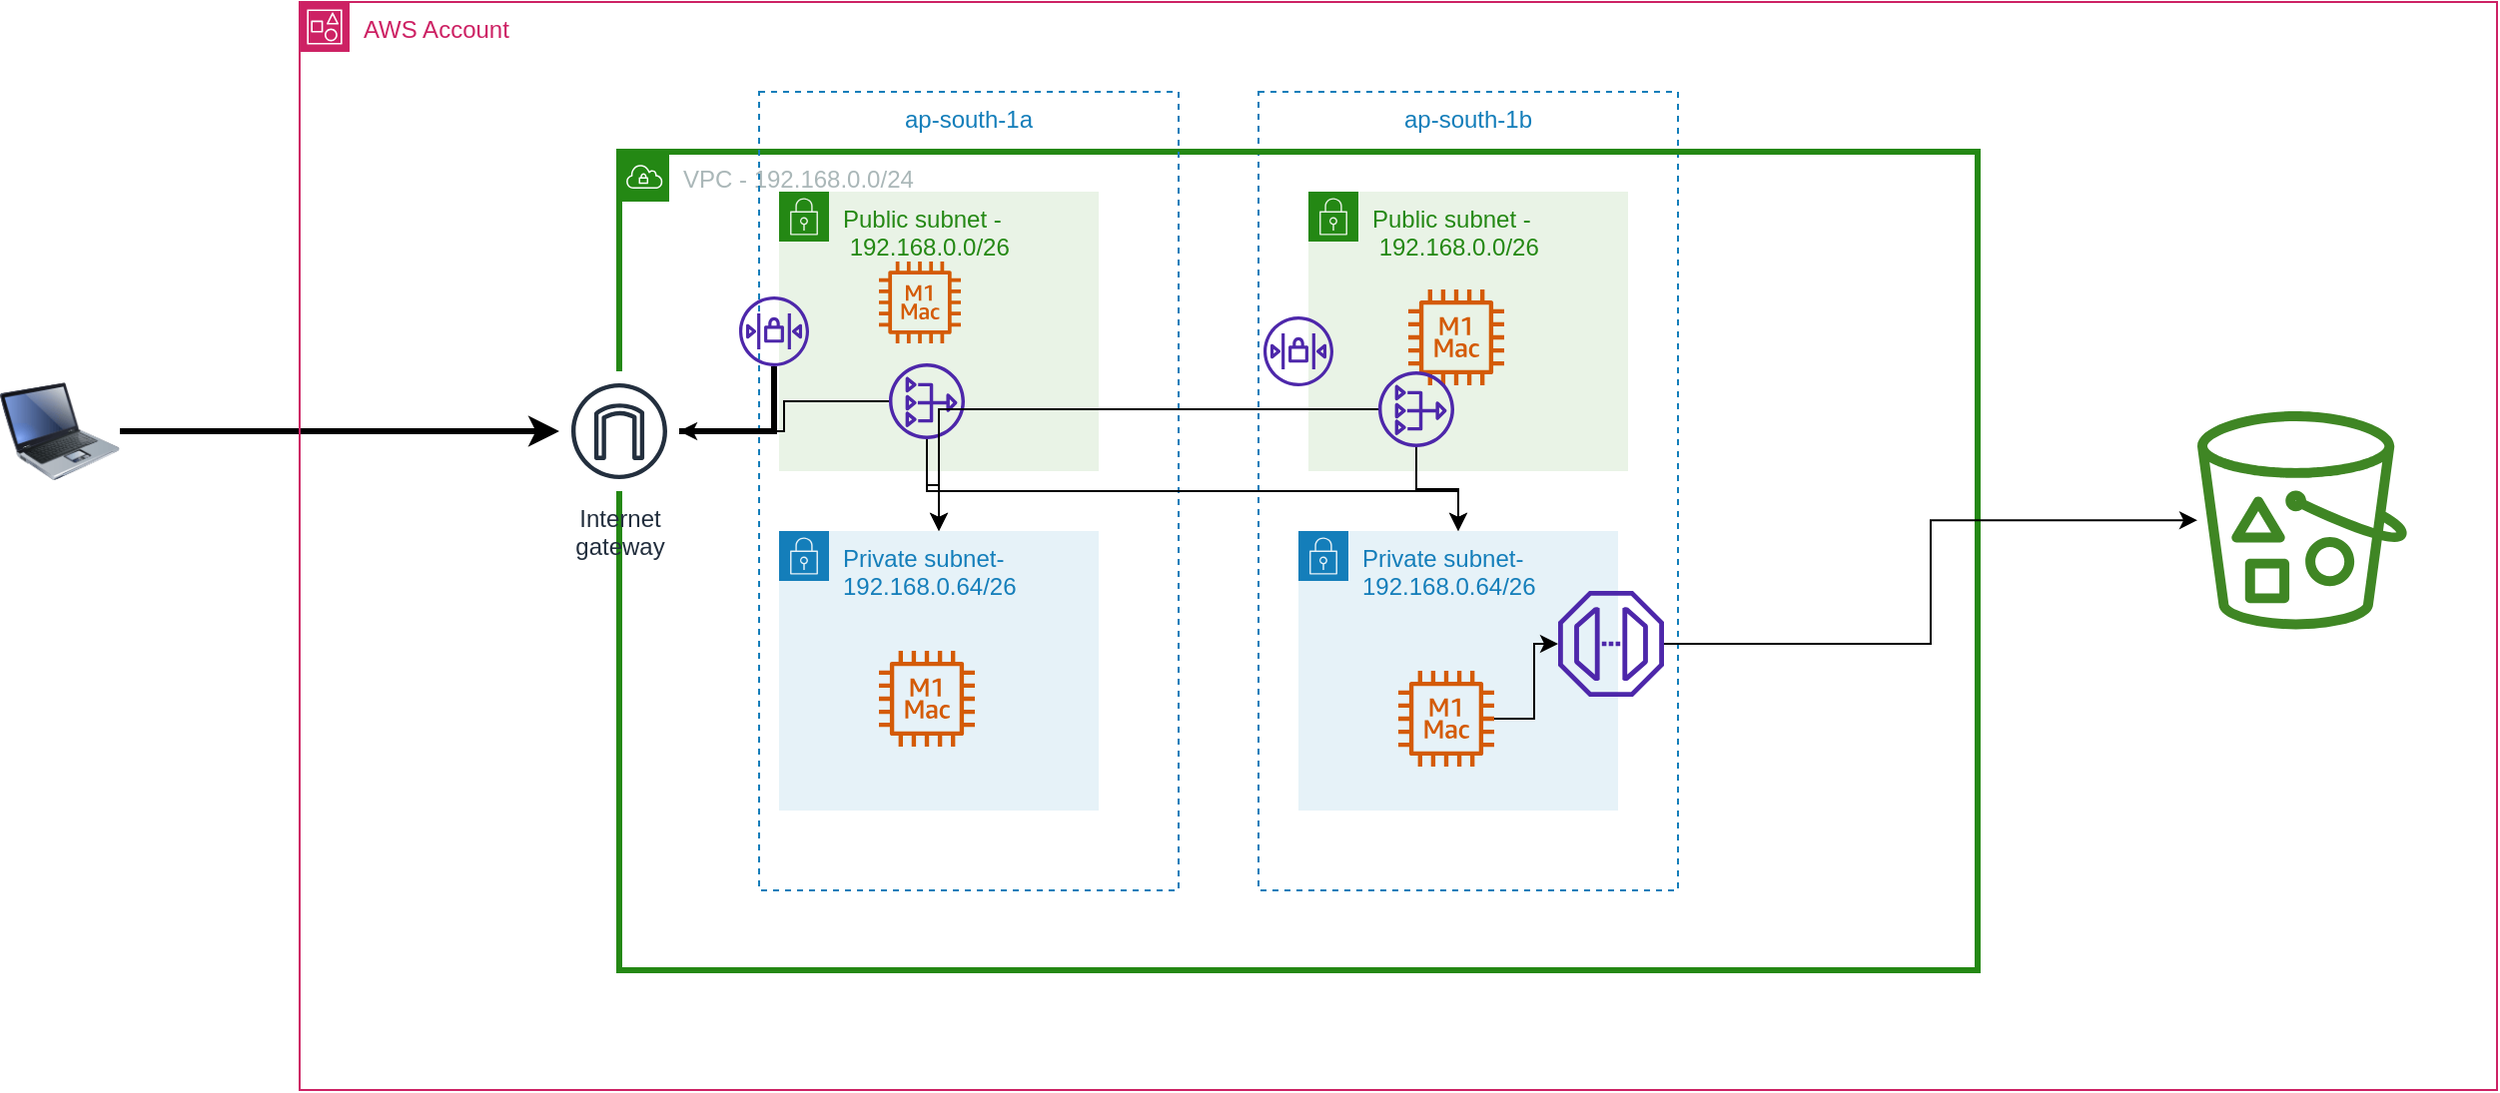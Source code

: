 <mxfile version="19.0.3" type="device"><diagram id="BQWz04HbwDQ6h0M2rR3J" name="Page-1"><mxGraphModel dx="2293" dy="594" grid="1" gridSize="10" guides="1" tooltips="1" connect="1" arrows="1" fold="1" page="1" pageScale="1" pageWidth="827" pageHeight="1169" math="0" shadow="0"><root><mxCell id="0"/><mxCell id="1" parent="0"/><mxCell id="lYfPIaRboAofVGadphp5-5" value="ap-south-1b" style="fillColor=none;strokeColor=#147EBA;dashed=1;verticalAlign=top;fontStyle=0;fontColor=#147EBA;" parent="1" vertex="1"><mxGeometry x="400" y="50" width="210" height="400" as="geometry"/></mxCell><mxCell id="lYfPIaRboAofVGadphp5-1" value="VPC - 192.168.0.0/24" style="points=[[0,0],[0.25,0],[0.5,0],[0.75,0],[1,0],[1,0.25],[1,0.5],[1,0.75],[1,1],[0.75,1],[0.5,1],[0.25,1],[0,1],[0,0.75],[0,0.5],[0,0.25]];outlineConnect=0;gradientColor=none;html=1;whiteSpace=wrap;fontSize=12;fontStyle=0;container=1;pointerEvents=0;collapsible=0;recursiveResize=0;shape=mxgraph.aws4.group;grIcon=mxgraph.aws4.group_vpc;strokeColor=#248814;fillColor=none;verticalAlign=top;align=left;spacingLeft=30;fontColor=#AAB7B8;dashed=0;strokeWidth=3;" parent="1" vertex="1"><mxGeometry x="80" y="80" width="680" height="410" as="geometry"/></mxCell><mxCell id="lYfPIaRboAofVGadphp5-4" value="ap-south-1a" style="fillColor=none;strokeColor=#147EBA;dashed=1;verticalAlign=top;fontStyle=0;fontColor=#147EBA;" parent="lYfPIaRboAofVGadphp5-1" vertex="1"><mxGeometry x="70" y="-30" width="210" height="400" as="geometry"/></mxCell><mxCell id="lYfPIaRboAofVGadphp5-2" value="Public subnet -&amp;nbsp;192.168.0.0/26" style="points=[[0,0],[0.25,0],[0.5,0],[0.75,0],[1,0],[1,0.25],[1,0.5],[1,0.75],[1,1],[0.75,1],[0.5,1],[0.25,1],[0,1],[0,0.75],[0,0.5],[0,0.25]];outlineConnect=0;gradientColor=none;html=1;whiteSpace=wrap;fontSize=12;fontStyle=0;container=1;pointerEvents=0;collapsible=0;recursiveResize=0;shape=mxgraph.aws4.group;grIcon=mxgraph.aws4.group_security_group;grStroke=0;strokeColor=#248814;fillColor=#E9F3E6;verticalAlign=top;align=left;spacingLeft=30;fontColor=#248814;dashed=0;" parent="lYfPIaRboAofVGadphp5-1" vertex="1"><mxGeometry x="80" y="20" width="160" height="140" as="geometry"/></mxCell><mxCell id="lYfPIaRboAofVGadphp5-11" value="" style="sketch=0;outlineConnect=0;fontColor=#232F3E;gradientColor=none;fillColor=#D45B07;strokeColor=none;dashed=0;verticalLabelPosition=bottom;verticalAlign=top;align=center;html=1;fontSize=12;fontStyle=0;aspect=fixed;pointerEvents=1;shape=mxgraph.aws4.ec2_m1_mac_instance;" parent="lYfPIaRboAofVGadphp5-2" vertex="1"><mxGeometry x="50" y="35" width="41" height="41" as="geometry"/></mxCell><mxCell id="wtbr9s3kxHHzDSzgK8zg-2" value="" style="sketch=0;outlineConnect=0;fontColor=#232F3E;gradientColor=none;fillColor=#4D27AA;strokeColor=none;dashed=0;verticalLabelPosition=bottom;verticalAlign=top;align=center;html=1;fontSize=12;fontStyle=0;aspect=fixed;pointerEvents=1;shape=mxgraph.aws4.nat_gateway;" vertex="1" parent="lYfPIaRboAofVGadphp5-2"><mxGeometry x="55" y="86" width="38" height="38" as="geometry"/></mxCell><mxCell id="lYfPIaRboAofVGadphp5-3" value="Private subnet-192.168.0.64/26" style="points=[[0,0],[0.25,0],[0.5,0],[0.75,0],[1,0],[1,0.25],[1,0.5],[1,0.75],[1,1],[0.75,1],[0.5,1],[0.25,1],[0,1],[0,0.75],[0,0.5],[0,0.25]];outlineConnect=0;gradientColor=none;html=1;whiteSpace=wrap;fontSize=12;fontStyle=0;container=1;pointerEvents=0;collapsible=0;recursiveResize=0;shape=mxgraph.aws4.group;grIcon=mxgraph.aws4.group_security_group;grStroke=0;strokeColor=#147EBA;fillColor=#E6F2F8;verticalAlign=top;align=left;spacingLeft=30;fontColor=#147EBA;dashed=0;" parent="lYfPIaRboAofVGadphp5-1" vertex="1"><mxGeometry x="340" y="190" width="160" height="140" as="geometry"/></mxCell><mxCell id="lYfPIaRboAofVGadphp5-16" value="Private subnet-192.168.0.64/26" style="points=[[0,0],[0.25,0],[0.5,0],[0.75,0],[1,0],[1,0.25],[1,0.5],[1,0.75],[1,1],[0.75,1],[0.5,1],[0.25,1],[0,1],[0,0.75],[0,0.5],[0,0.25]];outlineConnect=0;gradientColor=none;html=1;whiteSpace=wrap;fontSize=12;fontStyle=0;container=1;pointerEvents=0;collapsible=0;recursiveResize=0;shape=mxgraph.aws4.group;grIcon=mxgraph.aws4.group_security_group;grStroke=0;strokeColor=#147EBA;fillColor=#E6F2F8;verticalAlign=top;align=left;spacingLeft=30;fontColor=#147EBA;dashed=0;" parent="lYfPIaRboAofVGadphp5-1" vertex="1"><mxGeometry x="80" y="190" width="160" height="140" as="geometry"/></mxCell><mxCell id="wtbr9s3kxHHzDSzgK8zg-1" value="" style="sketch=0;outlineConnect=0;fontColor=#232F3E;gradientColor=none;fillColor=#D45B07;strokeColor=none;dashed=0;verticalLabelPosition=bottom;verticalAlign=top;align=center;html=1;fontSize=12;fontStyle=0;aspect=fixed;pointerEvents=1;shape=mxgraph.aws4.ec2_m1_mac_instance;" vertex="1" parent="lYfPIaRboAofVGadphp5-1"><mxGeometry x="130" y="250" width="48" height="48" as="geometry"/></mxCell><mxCell id="wtbr9s3kxHHzDSzgK8zg-3" style="edgeStyle=orthogonalEdgeStyle;rounded=0;orthogonalLoop=1;jettySize=auto;html=1;" edge="1" parent="lYfPIaRboAofVGadphp5-1" source="wtbr9s3kxHHzDSzgK8zg-2" target="lYfPIaRboAofVGadphp5-16"><mxGeometry relative="1" as="geometry"/></mxCell><mxCell id="wtbr9s3kxHHzDSzgK8zg-4" style="edgeStyle=orthogonalEdgeStyle;rounded=0;orthogonalLoop=1;jettySize=auto;html=1;" edge="1" parent="lYfPIaRboAofVGadphp5-1" source="wtbr9s3kxHHzDSzgK8zg-2" target="lYfPIaRboAofVGadphp5-3"><mxGeometry relative="1" as="geometry"><Array as="points"><mxPoint x="154" y="170"/><mxPoint x="420" y="170"/></Array></mxGeometry></mxCell><mxCell id="lYfPIaRboAofVGadphp5-6" value="Internet&#10;gateway" style="sketch=0;outlineConnect=0;fontColor=#232F3E;gradientColor=none;strokeColor=#232F3E;fillColor=#ffffff;dashed=0;verticalLabelPosition=bottom;verticalAlign=top;align=center;html=1;fontSize=12;fontStyle=0;aspect=fixed;shape=mxgraph.aws4.resourceIcon;resIcon=mxgraph.aws4.internet_gateway;" parent="1" vertex="1"><mxGeometry x="50" y="190" width="60" height="60" as="geometry"/></mxCell><mxCell id="lYfPIaRboAofVGadphp5-10" style="edgeStyle=orthogonalEdgeStyle;rounded=0;orthogonalLoop=1;jettySize=auto;html=1;strokeWidth=3;" parent="1" source="lYfPIaRboAofVGadphp5-9" target="lYfPIaRboAofVGadphp5-6" edge="1"><mxGeometry relative="1" as="geometry"/></mxCell><mxCell id="lYfPIaRboAofVGadphp5-9" value="" style="image;html=1;image=img/lib/clip_art/computers/Laptop_128x128.png;shadow=0;dashed=0;fontFamily=Helvetica;fontSize=12;fontColor=default;align=center;strokeColor=#0080F0;strokeWidth=2;fillColor=default;" parent="1" vertex="1"><mxGeometry x="-230" y="190" width="60" height="60" as="geometry"/></mxCell><mxCell id="lYfPIaRboAofVGadphp5-14" value="Public subnet -&amp;nbsp;192.168.0.0/26" style="points=[[0,0],[0.25,0],[0.5,0],[0.75,0],[1,0],[1,0.25],[1,0.5],[1,0.75],[1,1],[0.75,1],[0.5,1],[0.25,1],[0,1],[0,0.75],[0,0.5],[0,0.25]];outlineConnect=0;gradientColor=none;html=1;whiteSpace=wrap;fontSize=12;fontStyle=0;container=1;pointerEvents=0;collapsible=0;recursiveResize=0;shape=mxgraph.aws4.group;grIcon=mxgraph.aws4.group_security_group;grStroke=0;strokeColor=#248814;fillColor=#E9F3E6;verticalAlign=top;align=left;spacingLeft=30;fontColor=#248814;dashed=0;" parent="1" vertex="1"><mxGeometry x="425" y="100" width="160" height="140" as="geometry"/></mxCell><mxCell id="lYfPIaRboAofVGadphp5-15" value="" style="sketch=0;outlineConnect=0;fontColor=#232F3E;gradientColor=none;fillColor=#D45B07;strokeColor=none;dashed=0;verticalLabelPosition=bottom;verticalAlign=top;align=center;html=1;fontSize=12;fontStyle=0;aspect=fixed;pointerEvents=1;shape=mxgraph.aws4.ec2_m1_mac_instance;" parent="lYfPIaRboAofVGadphp5-14" vertex="1"><mxGeometry x="50" y="49" width="48" height="48" as="geometry"/></mxCell><mxCell id="wtbr9s3kxHHzDSzgK8zg-6" value="" style="sketch=0;outlineConnect=0;fontColor=#232F3E;gradientColor=none;fillColor=#4D27AA;strokeColor=none;dashed=0;verticalLabelPosition=bottom;verticalAlign=top;align=center;html=1;fontSize=12;fontStyle=0;aspect=fixed;pointerEvents=1;shape=mxgraph.aws4.nat_gateway;" vertex="1" parent="lYfPIaRboAofVGadphp5-14"><mxGeometry x="35" y="90" width="38" height="38" as="geometry"/></mxCell><mxCell id="wtbr9s3kxHHzDSzgK8zg-5" style="edgeStyle=orthogonalEdgeStyle;rounded=0;orthogonalLoop=1;jettySize=auto;html=1;" edge="1" parent="1" source="wtbr9s3kxHHzDSzgK8zg-2" target="lYfPIaRboAofVGadphp5-6"><mxGeometry relative="1" as="geometry"/></mxCell><mxCell id="wtbr9s3kxHHzDSzgK8zg-7" style="edgeStyle=orthogonalEdgeStyle;rounded=0;orthogonalLoop=1;jettySize=auto;html=1;" edge="1" parent="1" source="wtbr9s3kxHHzDSzgK8zg-6" target="lYfPIaRboAofVGadphp5-16"><mxGeometry relative="1" as="geometry"/></mxCell><mxCell id="wtbr9s3kxHHzDSzgK8zg-8" style="edgeStyle=orthogonalEdgeStyle;rounded=0;orthogonalLoop=1;jettySize=auto;html=1;" edge="1" parent="1" source="wtbr9s3kxHHzDSzgK8zg-6" target="lYfPIaRboAofVGadphp5-3"><mxGeometry relative="1" as="geometry"/></mxCell><mxCell id="wtbr9s3kxHHzDSzgK8zg-9" value="" style="sketch=0;outlineConnect=0;fontColor=#232F3E;gradientColor=none;fillColor=#4D27AA;strokeColor=none;dashed=0;verticalLabelPosition=bottom;verticalAlign=top;align=center;html=1;fontSize=12;fontStyle=0;aspect=fixed;pointerEvents=1;shape=mxgraph.aws4.network_access_control_list;" vertex="1" parent="1"><mxGeometry x="140" y="152.5" width="35" height="35" as="geometry"/></mxCell><mxCell id="wtbr9s3kxHHzDSzgK8zg-10" value="" style="edgeStyle=orthogonalEdgeStyle;rounded=0;orthogonalLoop=1;jettySize=auto;html=1;strokeWidth=3;endArrow=none;" edge="1" parent="1" source="lYfPIaRboAofVGadphp5-6" target="wtbr9s3kxHHzDSzgK8zg-9"><mxGeometry relative="1" as="geometry"><mxPoint x="110" y="220" as="sourcePoint"/><mxPoint x="160" y="170" as="targetPoint"/></mxGeometry></mxCell><mxCell id="wtbr9s3kxHHzDSzgK8zg-11" value="" style="sketch=0;outlineConnect=0;fontColor=#232F3E;gradientColor=none;fillColor=#4D27AA;strokeColor=none;dashed=0;verticalLabelPosition=bottom;verticalAlign=top;align=center;html=1;fontSize=12;fontStyle=0;aspect=fixed;pointerEvents=1;shape=mxgraph.aws4.network_access_control_list;" vertex="1" parent="1"><mxGeometry x="402.5" y="162.5" width="35" height="35" as="geometry"/></mxCell><mxCell id="wtbr9s3kxHHzDSzgK8zg-12" value="AWS Account" style="points=[[0,0],[0.25,0],[0.5,0],[0.75,0],[1,0],[1,0.25],[1,0.5],[1,0.75],[1,1],[0.75,1],[0.5,1],[0.25,1],[0,1],[0,0.75],[0,0.5],[0,0.25]];outlineConnect=0;gradientColor=none;html=1;whiteSpace=wrap;fontSize=12;fontStyle=0;container=1;pointerEvents=0;collapsible=0;recursiveResize=0;shape=mxgraph.aws4.group;grIcon=mxgraph.aws4.group_account;strokeColor=#CD2264;fillColor=none;verticalAlign=top;align=left;spacingLeft=30;fontColor=#CD2264;dashed=0;" vertex="1" parent="1"><mxGeometry x="-80" y="5" width="1100" height="545" as="geometry"/></mxCell><mxCell id="wtbr9s3kxHHzDSzgK8zg-14" value="" style="sketch=0;outlineConnect=0;fontColor=#232F3E;gradientColor=none;fillColor=#3F8624;strokeColor=none;dashed=0;verticalLabelPosition=bottom;verticalAlign=top;align=center;html=1;fontSize=12;fontStyle=0;aspect=fixed;pointerEvents=1;shape=mxgraph.aws4.bucket_with_objects;" vertex="1" parent="wtbr9s3kxHHzDSzgK8zg-12"><mxGeometry x="950" y="205" width="105" height="109.2" as="geometry"/></mxCell><mxCell id="wtbr9s3kxHHzDSzgK8zg-17" style="edgeStyle=orthogonalEdgeStyle;rounded=0;orthogonalLoop=1;jettySize=auto;html=1;" edge="1" parent="wtbr9s3kxHHzDSzgK8zg-12" source="wtbr9s3kxHHzDSzgK8zg-15" target="wtbr9s3kxHHzDSzgK8zg-16"><mxGeometry relative="1" as="geometry"/></mxCell><mxCell id="wtbr9s3kxHHzDSzgK8zg-15" value="" style="sketch=0;outlineConnect=0;fontColor=#232F3E;gradientColor=none;fillColor=#D45B07;strokeColor=none;dashed=0;verticalLabelPosition=bottom;verticalAlign=top;align=center;html=1;fontSize=12;fontStyle=0;aspect=fixed;pointerEvents=1;shape=mxgraph.aws4.ec2_m1_mac_instance;" vertex="1" parent="wtbr9s3kxHHzDSzgK8zg-12"><mxGeometry x="550" y="335" width="48" height="48" as="geometry"/></mxCell><mxCell id="wtbr9s3kxHHzDSzgK8zg-18" style="edgeStyle=orthogonalEdgeStyle;rounded=0;orthogonalLoop=1;jettySize=auto;html=1;" edge="1" parent="wtbr9s3kxHHzDSzgK8zg-12" source="wtbr9s3kxHHzDSzgK8zg-16" target="wtbr9s3kxHHzDSzgK8zg-14"><mxGeometry relative="1" as="geometry"/></mxCell><mxCell id="wtbr9s3kxHHzDSzgK8zg-16" value="" style="sketch=0;outlineConnect=0;fontColor=#232F3E;gradientColor=none;fillColor=#4D27AA;strokeColor=none;dashed=0;verticalLabelPosition=bottom;verticalAlign=top;align=center;html=1;fontSize=12;fontStyle=0;aspect=fixed;pointerEvents=1;shape=mxgraph.aws4.endpoint;" vertex="1" parent="wtbr9s3kxHHzDSzgK8zg-12"><mxGeometry x="630" y="295" width="53" height="53" as="geometry"/></mxCell></root></mxGraphModel></diagram></mxfile>